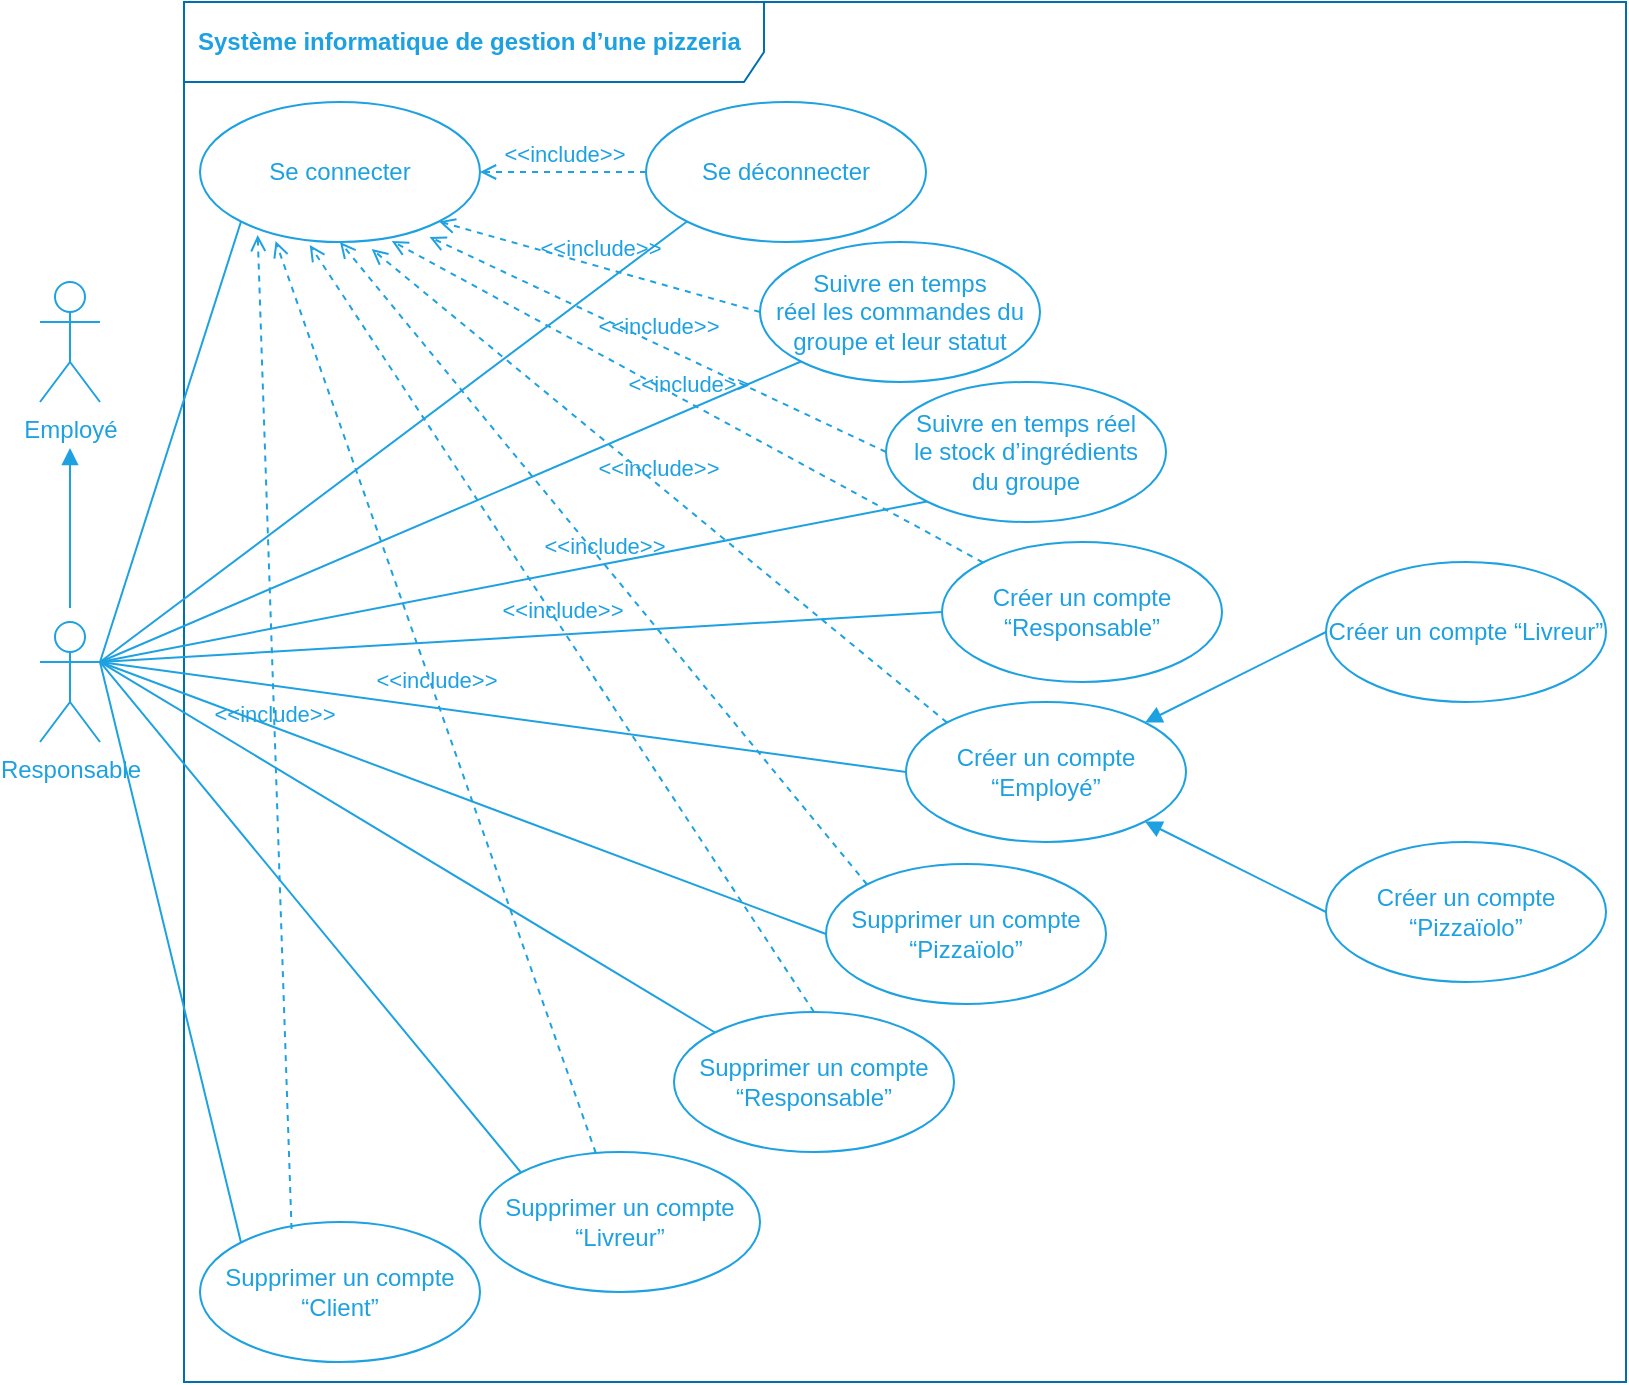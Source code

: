 <mxfile>
    <diagram id="ZDwU52DMAoR-JBrt6ogk" name="Page-1">
        <mxGraphModel dx="888" dy="927" grid="1" gridSize="10" guides="1" tooltips="1" connect="1" arrows="1" fold="1" page="1" pageScale="1" pageWidth="827" pageHeight="1169" math="0" shadow="0">
            <root>
                <mxCell id="0"/>
                <mxCell id="1" value="Acteurs et actions" parent="0"/>
                <mxCell id="307" value="&lt;font color=&quot;#1da1e1&quot;&gt;Système informatique de gestion d’une pizzeria&lt;/font&gt;" style="shape=umlFrame;whiteSpace=wrap;html=1;width=290;height=40;boundedLbl=1;verticalAlign=middle;align=left;spacingLeft=5;strokeColor=#006EAF;fontColor=#ffffff;fillColor=none;fontStyle=1" parent="1" vertex="1">
                    <mxGeometry x="99" y="10" width="721" height="690" as="geometry"/>
                </mxCell>
                <mxCell id="308" style="edgeStyle=none;rounded=0;orthogonalLoop=1;jettySize=auto;html=1;exitX=0;exitY=0.5;exitDx=0;exitDy=0;endArrow=none;endFill=0;strokeColor=#1DA1E1;" parent="1" edge="1">
                    <mxGeometry relative="1" as="geometry">
                        <mxPoint x="147" y="622" as="sourcePoint"/>
                        <mxPoint x="147" y="622" as="targetPoint"/>
                    </mxGeometry>
                </mxCell>
                <mxCell id="309" style="edgeStyle=none;rounded=0;orthogonalLoop=1;jettySize=auto;html=1;exitX=0;exitY=1;exitDx=0;exitDy=0;entryX=1;entryY=0.333;entryDx=0;entryDy=0;entryPerimeter=0;endArrow=none;endFill=0;strokeColor=#1DA1E1;" parent="1" source="313" target="311" edge="1">
                    <mxGeometry relative="1" as="geometry">
                        <mxPoint x="147" y="155" as="sourcePoint"/>
                    </mxGeometry>
                </mxCell>
                <mxCell id="310" style="rounded=0;orthogonalLoop=1;jettySize=auto;html=1;exitX=0;exitY=1;exitDx=0;exitDy=0;entryX=1;entryY=0.333;entryDx=0;entryDy=0;entryPerimeter=0;endArrow=none;endFill=0;strokeColor=#1DA1E1;" parent="1" source="312" target="311" edge="1">
                    <mxGeometry relative="1" as="geometry">
                        <mxPoint x="147" y="65" as="sourcePoint"/>
                    </mxGeometry>
                </mxCell>
                <mxCell id="311" value="&lt;font color=&quot;#1da1e1&quot;&gt;Responsable&lt;br&gt;&lt;/font&gt;" style="shape=umlActor;verticalLabelPosition=bottom;verticalAlign=top;html=1;fontColor=#ffffff;fillColor=none;strokeColor=#1DA1E1;" parent="1" vertex="1">
                    <mxGeometry x="27" y="320" width="30" height="60" as="geometry"/>
                </mxCell>
                <mxCell id="312" value="&lt;font color=&quot;#1da1e1&quot;&gt;Suivre en temps &lt;br&gt;réel les commandes du groupe&amp;nbsp;et leur statut&lt;/font&gt;" style="ellipse;whiteSpace=wrap;html=1;fillColor=none;strokeColor=#1DA1E1;" parent="1" vertex="1">
                    <mxGeometry x="387" y="130" width="140" height="70" as="geometry"/>
                </mxCell>
                <mxCell id="313" value="&lt;font color=&quot;#1da1e1&quot;&gt;Suivre en temps&amp;nbsp;réel &lt;br&gt;le stock d’ingrédients &lt;br&gt;du groupe&lt;/font&gt;" style="ellipse;whiteSpace=wrap;html=1;fillColor=none;strokeColor=#1DA1E1;" parent="1" vertex="1">
                    <mxGeometry x="450" y="200" width="140" height="70" as="geometry"/>
                </mxCell>
                <mxCell id="322" style="rounded=0;orthogonalLoop=1;jettySize=auto;html=1;exitX=0;exitY=0.5;exitDx=0;exitDy=0;entryX=1;entryY=0.333;entryDx=0;entryDy=0;entryPerimeter=0;strokeColor=#1DA1E1;endArrow=none;endFill=0;" parent="1" source="315" target="311" edge="1">
                    <mxGeometry relative="1" as="geometry"/>
                </mxCell>
                <mxCell id="315" value="&lt;span style=&quot;color: rgb(29 , 161 , 225)&quot;&gt;Créer un compte “Employé”&lt;/span&gt;" style="ellipse;whiteSpace=wrap;html=1;fillColor=none;strokeColor=#1DA1E1;" parent="1" vertex="1">
                    <mxGeometry x="460" y="360" width="140" height="70" as="geometry"/>
                </mxCell>
                <mxCell id="316" value="&lt;span style=&quot;color: rgb(29 , 161 , 225)&quot;&gt;Créer un compte “Responsable”&lt;/span&gt;" style="ellipse;whiteSpace=wrap;html=1;fillColor=none;strokeColor=#1DA1E1;" parent="1" vertex="1">
                    <mxGeometry x="478" y="280" width="140" height="70" as="geometry"/>
                </mxCell>
                <mxCell id="325" style="edgeStyle=none;rounded=0;orthogonalLoop=1;jettySize=auto;html=1;exitX=0;exitY=0.5;exitDx=0;exitDy=0;entryX=1;entryY=1;entryDx=0;entryDy=0;endArrow=block;endFill=1;strokeColor=#1DA1E1;" parent="1" source="317" target="315" edge="1">
                    <mxGeometry relative="1" as="geometry"/>
                </mxCell>
                <mxCell id="317" value="&lt;span style=&quot;color: rgb(29 , 161 , 225)&quot;&gt;Créer un compte “Pizzaïolo”&lt;/span&gt;" style="ellipse;whiteSpace=wrap;html=1;fillColor=none;strokeColor=#1DA1E1;" parent="1" vertex="1">
                    <mxGeometry x="670" y="430" width="140" height="70" as="geometry"/>
                </mxCell>
                <mxCell id="324" style="edgeStyle=none;rounded=0;orthogonalLoop=1;jettySize=auto;html=1;exitX=0;exitY=0.5;exitDx=0;exitDy=0;entryX=1;entryY=0;entryDx=0;entryDy=0;endArrow=block;endFill=1;strokeColor=#1DA1E1;" parent="1" source="318" target="315" edge="1">
                    <mxGeometry relative="1" as="geometry"/>
                </mxCell>
                <mxCell id="318" value="&lt;span style=&quot;color: rgb(29 , 161 , 225)&quot;&gt;Créer un compte “Livreur”&lt;/span&gt;" style="ellipse;whiteSpace=wrap;html=1;fillColor=none;strokeColor=#1DA1E1;" parent="1" vertex="1">
                    <mxGeometry x="670" y="290" width="140" height="70" as="geometry"/>
                </mxCell>
                <mxCell id="320" style="edgeStyle=none;rounded=0;orthogonalLoop=1;jettySize=auto;html=1;exitX=0;exitY=0.5;exitDx=0;exitDy=0;entryX=1;entryY=0.333;entryDx=0;entryDy=0;entryPerimeter=0;endArrow=none;endFill=0;strokeColor=#1DA1E1;" parent="1" source="316" target="311" edge="1">
                    <mxGeometry relative="1" as="geometry">
                        <mxPoint x="367" y="115" as="sourcePoint"/>
                        <mxPoint x="67" y="240" as="targetPoint"/>
                    </mxGeometry>
                </mxCell>
                <mxCell id="330" style="edgeStyle=none;rounded=0;orthogonalLoop=1;jettySize=auto;html=1;exitX=0;exitY=0.5;exitDx=0;exitDy=0;entryX=1;entryY=0.333;entryDx=0;entryDy=0;entryPerimeter=0;endArrow=none;endFill=0;strokeColor=#1DA1E1;" parent="1" source="327" target="311" edge="1">
                    <mxGeometry relative="1" as="geometry"/>
                </mxCell>
                <mxCell id="327" value="&lt;font color=&quot;#1da1e1&quot;&gt;Supprimer un compte “Pizzaïolo”&lt;/font&gt;" style="ellipse;whiteSpace=wrap;html=1;fillColor=none;strokeColor=#1DA1E1;" parent="1" vertex="1">
                    <mxGeometry x="420" y="441" width="140" height="70" as="geometry"/>
                </mxCell>
                <mxCell id="332" style="edgeStyle=none;rounded=0;orthogonalLoop=1;jettySize=auto;html=1;exitX=0;exitY=0;exitDx=0;exitDy=0;entryX=1;entryY=0.333;entryDx=0;entryDy=0;entryPerimeter=0;endArrow=none;endFill=0;strokeColor=#1DA1E1;" parent="1" source="328" target="311" edge="1">
                    <mxGeometry relative="1" as="geometry"/>
                </mxCell>
                <mxCell id="328" value="&lt;font color=&quot;#1da1e1&quot;&gt;Supprimer un compte “Livreur”&lt;/font&gt;" style="ellipse;whiteSpace=wrap;html=1;fillColor=none;strokeColor=#1DA1E1;" parent="1" vertex="1">
                    <mxGeometry x="247" y="585" width="140" height="70" as="geometry"/>
                </mxCell>
                <mxCell id="331" style="edgeStyle=none;rounded=0;orthogonalLoop=1;jettySize=auto;html=1;exitX=0;exitY=0;exitDx=0;exitDy=0;entryX=1;entryY=0.333;entryDx=0;entryDy=0;entryPerimeter=0;endArrow=none;endFill=0;strokeColor=#1DA1E1;" parent="1" source="329" target="311" edge="1">
                    <mxGeometry relative="1" as="geometry"/>
                </mxCell>
                <mxCell id="329" value="&lt;font color=&quot;#1da1e1&quot;&gt;Supprimer un compte “Responsable”&lt;/font&gt;" style="ellipse;whiteSpace=wrap;html=1;fillColor=none;strokeColor=#1DA1E1;" parent="1" vertex="1">
                    <mxGeometry x="344" y="515" width="140" height="70" as="geometry"/>
                </mxCell>
                <mxCell id="333" value="&lt;font color=&quot;#1da1e1&quot;&gt;Employé&lt;br&gt;&lt;/font&gt;" style="shape=umlActor;verticalLabelPosition=bottom;verticalAlign=top;html=1;fontColor=#ffffff;fillColor=none;strokeColor=#1DA1E1;" parent="1" vertex="1">
                    <mxGeometry x="27" y="150" width="30" height="60" as="geometry"/>
                </mxCell>
                <mxCell id="334" value="" style="endArrow=block;html=1;strokeColor=#1DA1E1;endFill=1;" parent="1" edge="1">
                    <mxGeometry width="50" height="50" relative="1" as="geometry">
                        <mxPoint x="42" y="313" as="sourcePoint"/>
                        <mxPoint x="42" y="233" as="targetPoint"/>
                    </mxGeometry>
                </mxCell>
                <mxCell id="338" style="edgeStyle=none;rounded=0;orthogonalLoop=1;jettySize=auto;html=1;exitX=0;exitY=0;exitDx=0;exitDy=0;entryX=1;entryY=0.333;entryDx=0;entryDy=0;entryPerimeter=0;endArrow=none;endFill=0;strokeColor=#1DA1E1;" parent="1" source="335" target="311" edge="1">
                    <mxGeometry relative="1" as="geometry"/>
                </mxCell>
                <mxCell id="335" value="&lt;font color=&quot;#1da1e1&quot;&gt;Supprimer un compte “Client”&lt;/font&gt;" style="ellipse;whiteSpace=wrap;html=1;fillColor=none;strokeColor=#1DA1E1;" parent="1" vertex="1">
                    <mxGeometry x="107" y="620" width="140" height="70" as="geometry"/>
                </mxCell>
                <mxCell id="342" style="edgeStyle=none;rounded=0;orthogonalLoop=1;jettySize=auto;html=1;exitX=0;exitY=1;exitDx=0;exitDy=0;entryX=1;entryY=0.333;entryDx=0;entryDy=0;entryPerimeter=0;endArrow=none;endFill=0;strokeColor=#1DA1E1;" parent="1" source="339" target="311" edge="1">
                    <mxGeometry relative="1" as="geometry"/>
                </mxCell>
                <mxCell id="339" value="&lt;font color=&quot;#1da1e1&quot;&gt;Se connecter&lt;/font&gt;" style="ellipse;whiteSpace=wrap;html=1;fillColor=none;strokeColor=#1DA1E1;" parent="1" vertex="1">
                    <mxGeometry x="107" y="60" width="140" height="70" as="geometry"/>
                </mxCell>
                <mxCell id="341" style="edgeStyle=none;rounded=0;orthogonalLoop=1;jettySize=auto;html=1;exitX=0;exitY=1;exitDx=0;exitDy=0;entryX=1;entryY=0.333;entryDx=0;entryDy=0;entryPerimeter=0;endArrow=none;endFill=0;strokeColor=#1DA1E1;" parent="1" source="340" target="311" edge="1">
                    <mxGeometry relative="1" as="geometry"/>
                </mxCell>
                <mxCell id="340" value="&lt;font color=&quot;#1da1e1&quot;&gt;Se déconnecter&lt;/font&gt;" style="ellipse;whiteSpace=wrap;html=1;fillColor=none;strokeColor=#1DA1E1;" parent="1" vertex="1">
                    <mxGeometry x="330" y="60" width="140" height="70" as="geometry"/>
                </mxCell>
                <mxCell id="343" value="&lt;font color=&quot;#1da1e1&quot;&gt;&amp;lt;&amp;lt;include&amp;gt;&amp;gt;&lt;/font&gt;" style="html=1;verticalAlign=bottom;labelBackgroundColor=none;endArrow=open;endFill=0;dashed=1;strokeColor=#1DA1E1;entryX=1;entryY=0.5;entryDx=0;entryDy=0;exitX=0;exitY=0.5;exitDx=0;exitDy=0;" parent="1" source="340" target="339" edge="1">
                    <mxGeometry width="160" relative="1" as="geometry">
                        <mxPoint x="199.497" y="179.749" as="sourcePoint"/>
                        <mxPoint x="240.503" y="250.251" as="targetPoint"/>
                    </mxGeometry>
                </mxCell>
                <mxCell id="345" value="&lt;font color=&quot;#1da1e1&quot;&gt;&amp;lt;&amp;lt;include&amp;gt;&amp;gt;&lt;/font&gt;" style="html=1;verticalAlign=bottom;labelBackgroundColor=none;endArrow=open;endFill=0;dashed=1;strokeColor=#1DA1E1;entryX=1;entryY=1;entryDx=0;entryDy=0;exitX=0;exitY=0.5;exitDx=0;exitDy=0;" parent="1" source="312" target="339" edge="1">
                    <mxGeometry width="160" relative="1" as="geometry">
                        <mxPoint x="209.497" y="189.749" as="sourcePoint"/>
                        <mxPoint x="250.503" y="260.251" as="targetPoint"/>
                    </mxGeometry>
                </mxCell>
                <mxCell id="346" value="&lt;font color=&quot;#1da1e1&quot;&gt;&amp;lt;&amp;lt;include&amp;gt;&amp;gt;&lt;/font&gt;" style="html=1;verticalAlign=bottom;labelBackgroundColor=none;endArrow=open;endFill=0;dashed=1;strokeColor=#1DA1E1;exitX=0;exitY=0.5;exitDx=0;exitDy=0;entryX=0.82;entryY=0.964;entryDx=0;entryDy=0;entryPerimeter=0;" parent="1" source="313" target="339" edge="1">
                    <mxGeometry width="160" relative="1" as="geometry">
                        <mxPoint x="219.497" y="199.749" as="sourcePoint"/>
                        <mxPoint x="260.503" y="270.251" as="targetPoint"/>
                    </mxGeometry>
                </mxCell>
                <mxCell id="347" value="&lt;font color=&quot;#1da1e1&quot;&gt;&amp;lt;&amp;lt;include&amp;gt;&amp;gt;&lt;/font&gt;" style="html=1;verticalAlign=bottom;labelBackgroundColor=none;endArrow=open;endFill=0;dashed=1;strokeColor=#1DA1E1;entryX=0.685;entryY=0.993;entryDx=0;entryDy=0;exitX=0;exitY=0;exitDx=0;exitDy=0;entryPerimeter=0;" parent="1" source="316" target="339" edge="1">
                    <mxGeometry width="160" relative="1" as="geometry">
                        <mxPoint x="229.497" y="209.749" as="sourcePoint"/>
                        <mxPoint x="270.503" y="280.251" as="targetPoint"/>
                    </mxGeometry>
                </mxCell>
                <mxCell id="348" value="&lt;font color=&quot;#1da1e1&quot;&gt;&amp;lt;&amp;lt;include&amp;gt;&amp;gt;&lt;/font&gt;" style="html=1;verticalAlign=bottom;labelBackgroundColor=none;endArrow=open;endFill=0;dashed=1;strokeColor=#1DA1E1;entryX=0.613;entryY=1.05;entryDx=0;entryDy=0;exitX=0;exitY=0;exitDx=0;exitDy=0;entryPerimeter=0;" parent="1" source="315" target="339" edge="1">
                    <mxGeometry width="160" relative="1" as="geometry">
                        <mxPoint x="239.497" y="219.749" as="sourcePoint"/>
                        <mxPoint x="280.503" y="290.251" as="targetPoint"/>
                    </mxGeometry>
                </mxCell>
                <mxCell id="350" value="&lt;font color=&quot;#1da1e1&quot;&gt;&amp;lt;&amp;lt;include&amp;gt;&amp;gt;&lt;/font&gt;" style="html=1;verticalAlign=bottom;labelBackgroundColor=none;endArrow=open;endFill=0;dashed=1;strokeColor=#1DA1E1;entryX=0.5;entryY=1;entryDx=0;entryDy=0;exitX=0;exitY=0;exitDx=0;exitDy=0;" parent="1" source="327" target="339" edge="1">
                    <mxGeometry width="160" relative="1" as="geometry">
                        <mxPoint x="490.503" y="380.251" as="sourcePoint"/>
                        <mxPoint x="169.5" y="140.49" as="targetPoint"/>
                    </mxGeometry>
                </mxCell>
                <mxCell id="351" value="&lt;font color=&quot;#1da1e1&quot;&gt;&amp;lt;&amp;lt;include&amp;gt;&amp;gt;&lt;/font&gt;" style="html=1;verticalAlign=bottom;labelBackgroundColor=none;endArrow=open;endFill=0;dashed=1;strokeColor=#1DA1E1;entryX=0.392;entryY=1.021;entryDx=0;entryDy=0;exitX=0.5;exitY=0;exitDx=0;exitDy=0;entryPerimeter=0;" parent="1" source="329" target="339" edge="1">
                    <mxGeometry width="160" relative="1" as="geometry">
                        <mxPoint x="500.503" y="390.251" as="sourcePoint"/>
                        <mxPoint x="179.5" y="150.49" as="targetPoint"/>
                    </mxGeometry>
                </mxCell>
                <mxCell id="352" value="&lt;font color=&quot;#1da1e1&quot;&gt;&amp;lt;&amp;lt;include&amp;gt;&amp;gt;&lt;/font&gt;" style="html=1;verticalAlign=bottom;labelBackgroundColor=none;endArrow=open;endFill=0;dashed=1;strokeColor=#1DA1E1;entryX=0.27;entryY=0.993;entryDx=0;entryDy=0;entryPerimeter=0;" parent="1" source="328" target="339" edge="1">
                    <mxGeometry width="160" relative="1" as="geometry">
                        <mxPoint x="510.503" y="400.251" as="sourcePoint"/>
                        <mxPoint x="189.5" y="160.49" as="targetPoint"/>
                    </mxGeometry>
                </mxCell>
                <mxCell id="353" value="&lt;font color=&quot;#1da1e1&quot;&gt;&amp;lt;&amp;lt;include&amp;gt;&amp;gt;&lt;/font&gt;" style="html=1;verticalAlign=bottom;labelBackgroundColor=none;endArrow=open;endFill=0;dashed=1;strokeColor=#1DA1E1;entryX=0.206;entryY=0.95;entryDx=0;entryDy=0;exitX=0.327;exitY=0.05;exitDx=0;exitDy=0;entryPerimeter=0;exitPerimeter=0;" parent="1" source="335" target="339" edge="1">
                    <mxGeometry width="160" relative="1" as="geometry">
                        <mxPoint x="520.503" y="410.251" as="sourcePoint"/>
                        <mxPoint x="199.5" y="170.49" as="targetPoint"/>
                    </mxGeometry>
                </mxCell>
            </root>
        </mxGraphModel>
    </diagram>
</mxfile>